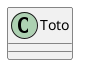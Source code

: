 {
  "sha1": "jt2pwyezfo85ciw2371dtqu816fwjo9",
  "insertion": {
    "when": "2024-06-03T18:59:32.227Z",
    "user": "plantuml@gmail.com"
  }
}
@startuml
skinparam CircledCharacterFontSize 22
class Toto
@enduml
